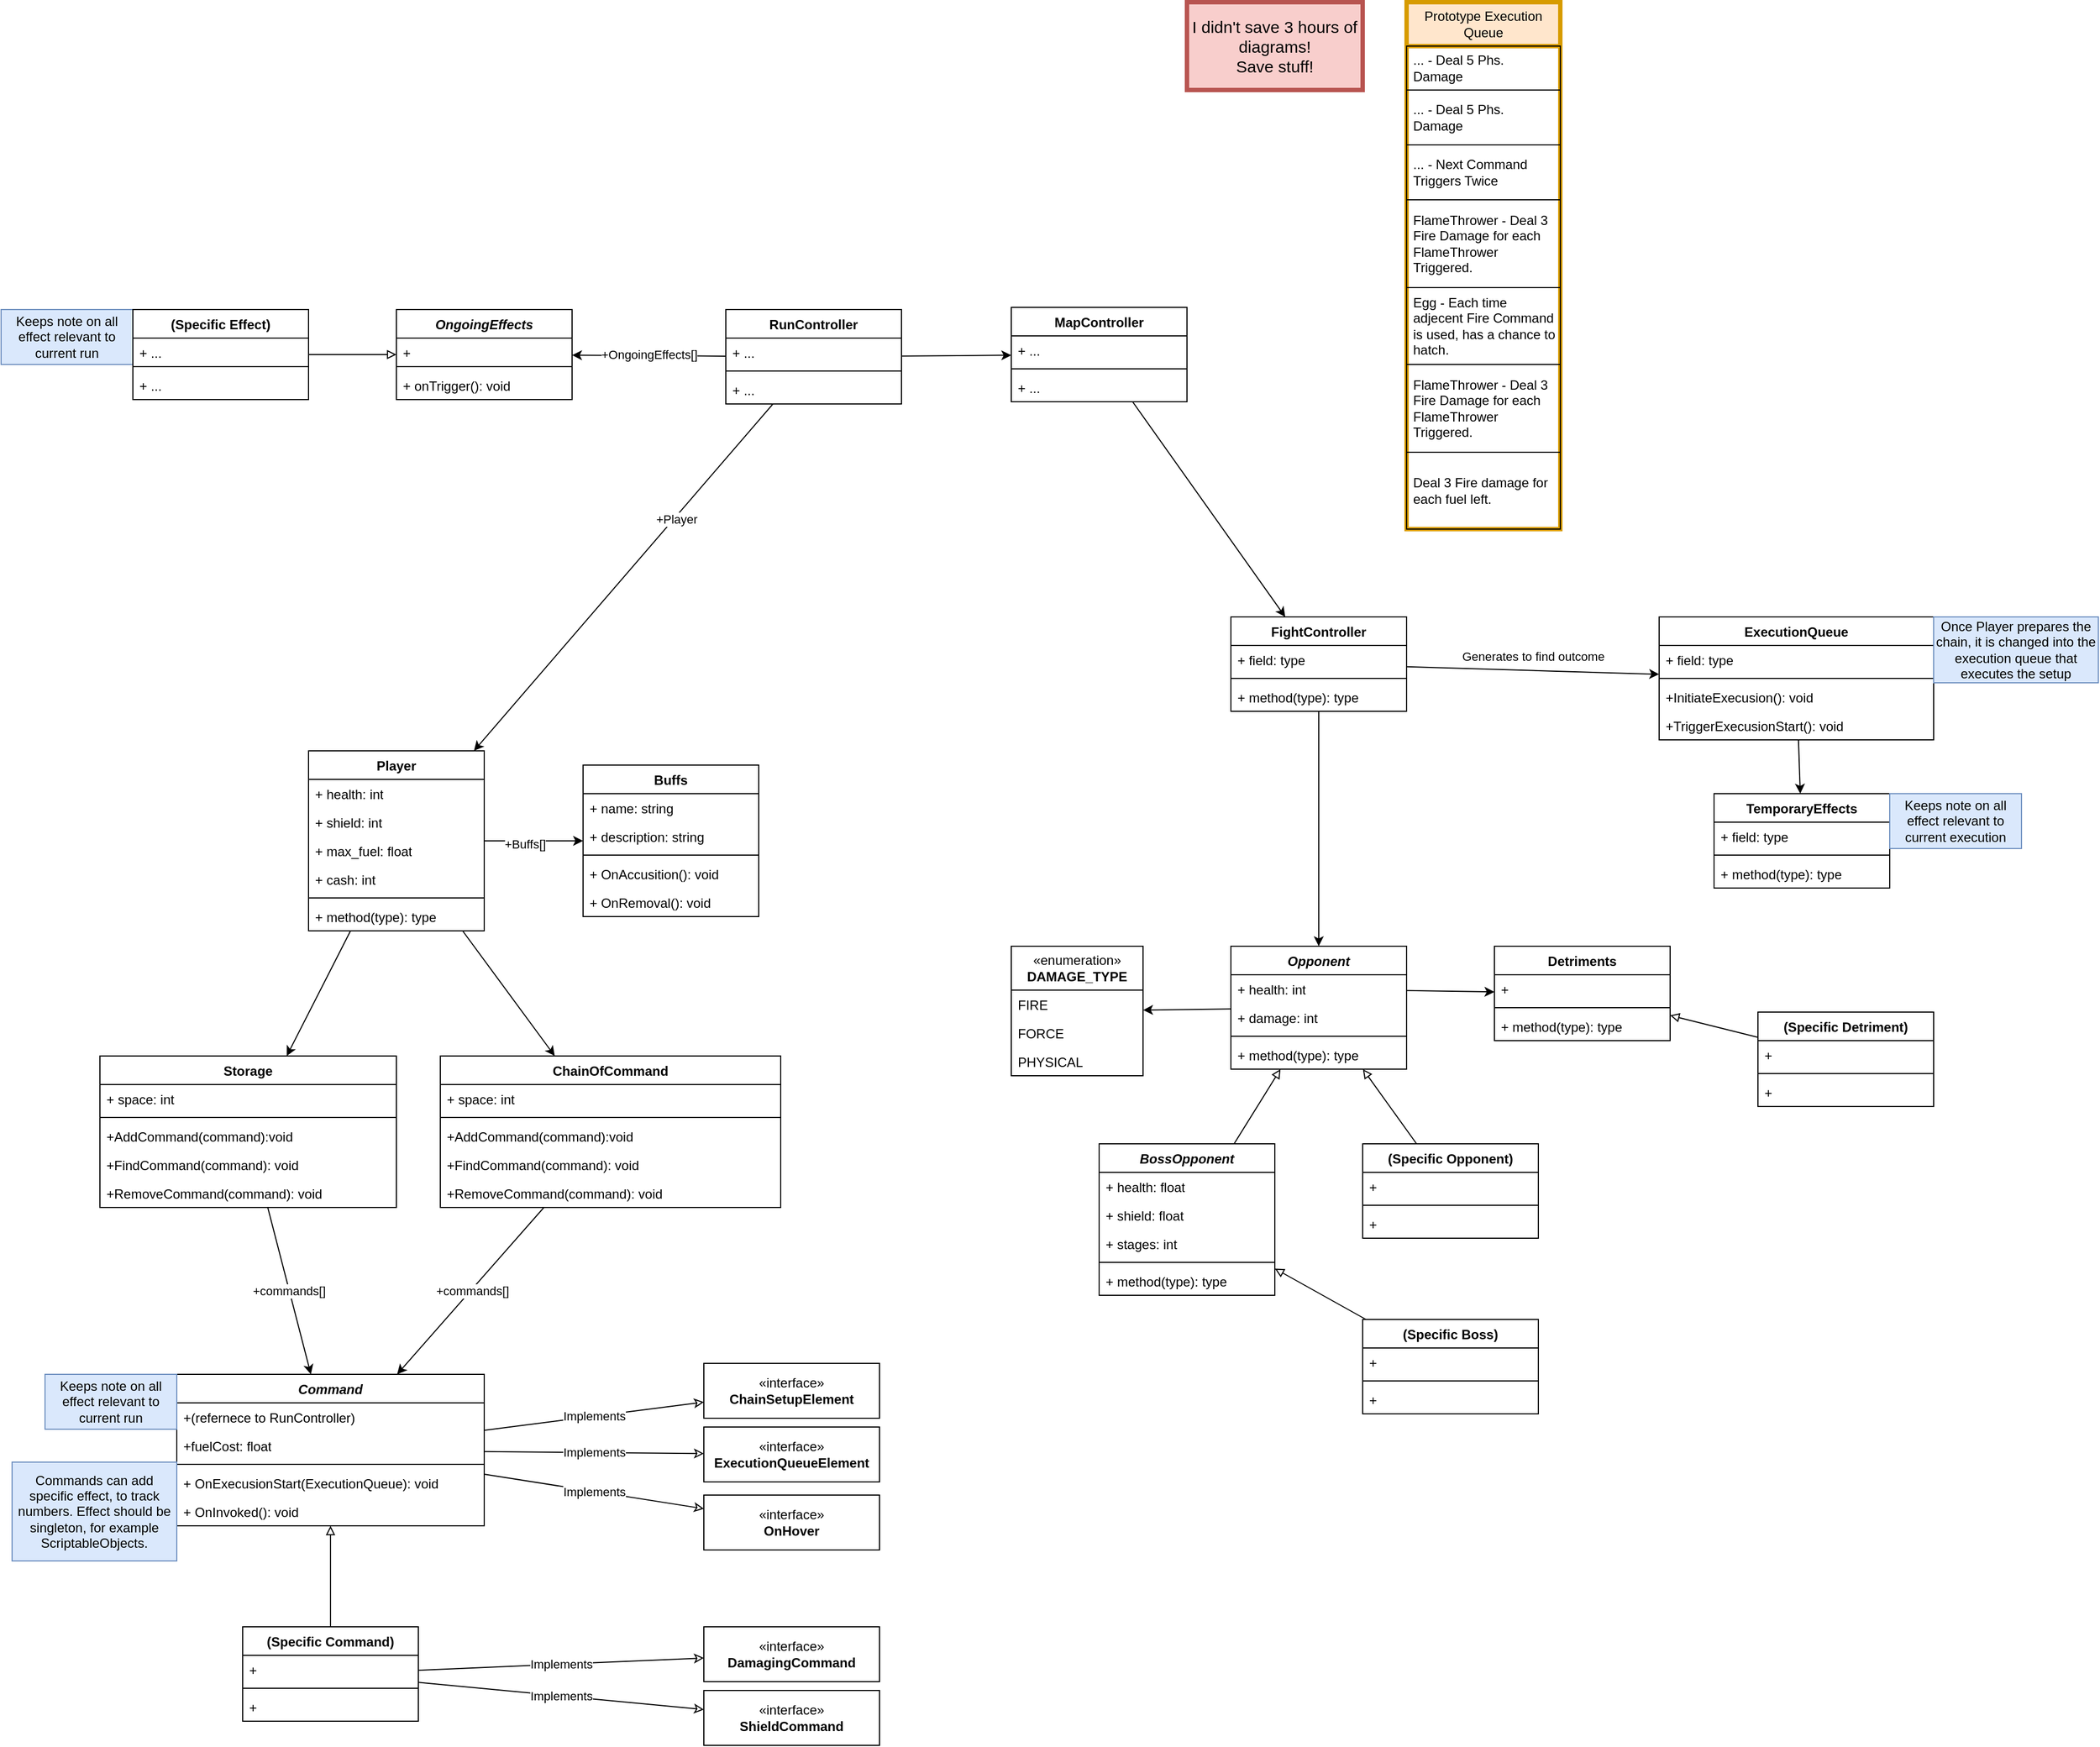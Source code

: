 <mxfile version="26.2.9">
  <diagram name="Page-1" id="Q0dL1nY2zGRgUgsLCBUa">
    <mxGraphModel dx="3485" dy="2049" grid="1" gridSize="10" guides="1" tooltips="1" connect="1" arrows="1" fold="1" page="1" pageScale="1" pageWidth="850" pageHeight="1100" math="0" shadow="0">
      <root>
        <mxCell id="0" />
        <mxCell id="1" parent="0" />
        <mxCell id="ZTXEeFlOowGVAZcSI6sb-30" style="rounded=0;orthogonalLoop=1;jettySize=auto;html=1;" edge="1" parent="1" source="gMu1ORTqsSVO2KnYUncU-2" target="gMu1ORTqsSVO2KnYUncU-6">
          <mxGeometry relative="1" as="geometry" />
        </mxCell>
        <mxCell id="gMu1ORTqsSVO2KnYUncU-2" value="ExecutionQueue" style="swimlane;fontStyle=1;align=center;verticalAlign=top;childLayout=stackLayout;horizontal=1;startSize=26;horizontalStack=0;resizeParent=1;resizeParentMax=0;resizeLast=0;collapsible=1;marginBottom=0;whiteSpace=wrap;html=1;" parent="1" vertex="1">
          <mxGeometry x="550" y="520" width="250" height="112" as="geometry" />
        </mxCell>
        <mxCell id="gMu1ORTqsSVO2KnYUncU-3" value="+ field: type" style="text;strokeColor=none;fillColor=none;align=left;verticalAlign=top;spacingLeft=4;spacingRight=4;overflow=hidden;rotatable=0;points=[[0,0.5],[1,0.5]];portConstraint=eastwest;whiteSpace=wrap;html=1;" parent="gMu1ORTqsSVO2KnYUncU-2" vertex="1">
          <mxGeometry y="26" width="250" height="26" as="geometry" />
        </mxCell>
        <mxCell id="gMu1ORTqsSVO2KnYUncU-4" value="" style="line;strokeWidth=1;fillColor=none;align=left;verticalAlign=middle;spacingTop=-1;spacingLeft=3;spacingRight=3;rotatable=0;labelPosition=right;points=[];portConstraint=eastwest;strokeColor=inherit;" parent="gMu1ORTqsSVO2KnYUncU-2" vertex="1">
          <mxGeometry y="52" width="250" height="8" as="geometry" />
        </mxCell>
        <mxCell id="ZTXEeFlOowGVAZcSI6sb-95" value="+InitiateExecusion(): void" style="text;strokeColor=none;fillColor=none;align=left;verticalAlign=top;spacingLeft=4;spacingRight=4;overflow=hidden;rotatable=0;points=[[0,0.5],[1,0.5]];portConstraint=eastwest;whiteSpace=wrap;html=1;" vertex="1" parent="gMu1ORTqsSVO2KnYUncU-2">
          <mxGeometry y="60" width="250" height="26" as="geometry" />
        </mxCell>
        <mxCell id="gMu1ORTqsSVO2KnYUncU-5" value="+TriggerExecusionStart(): void" style="text;strokeColor=none;fillColor=none;align=left;verticalAlign=top;spacingLeft=4;spacingRight=4;overflow=hidden;rotatable=0;points=[[0,0.5],[1,0.5]];portConstraint=eastwest;whiteSpace=wrap;html=1;" parent="gMu1ORTqsSVO2KnYUncU-2" vertex="1">
          <mxGeometry y="86" width="250" height="26" as="geometry" />
        </mxCell>
        <mxCell id="gMu1ORTqsSVO2KnYUncU-6" value="&lt;div&gt;TemporaryEffects&lt;/div&gt;" style="swimlane;fontStyle=1;align=center;verticalAlign=top;childLayout=stackLayout;horizontal=1;startSize=26;horizontalStack=0;resizeParent=1;resizeParentMax=0;resizeLast=0;collapsible=1;marginBottom=0;whiteSpace=wrap;html=1;" parent="1" vertex="1">
          <mxGeometry x="600" y="681" width="160" height="86" as="geometry" />
        </mxCell>
        <mxCell id="gMu1ORTqsSVO2KnYUncU-7" value="+ field: type" style="text;strokeColor=none;fillColor=none;align=left;verticalAlign=top;spacingLeft=4;spacingRight=4;overflow=hidden;rotatable=0;points=[[0,0.5],[1,0.5]];portConstraint=eastwest;whiteSpace=wrap;html=1;" parent="gMu1ORTqsSVO2KnYUncU-6" vertex="1">
          <mxGeometry y="26" width="160" height="26" as="geometry" />
        </mxCell>
        <mxCell id="gMu1ORTqsSVO2KnYUncU-8" value="" style="line;strokeWidth=1;fillColor=none;align=left;verticalAlign=middle;spacingTop=-1;spacingLeft=3;spacingRight=3;rotatable=0;labelPosition=right;points=[];portConstraint=eastwest;strokeColor=inherit;" parent="gMu1ORTqsSVO2KnYUncU-6" vertex="1">
          <mxGeometry y="52" width="160" height="8" as="geometry" />
        </mxCell>
        <mxCell id="gMu1ORTqsSVO2KnYUncU-9" value="+ method(type): type" style="text;strokeColor=none;fillColor=none;align=left;verticalAlign=top;spacingLeft=4;spacingRight=4;overflow=hidden;rotatable=0;points=[[0,0.5],[1,0.5]];portConstraint=eastwest;whiteSpace=wrap;html=1;" parent="gMu1ORTqsSVO2KnYUncU-6" vertex="1">
          <mxGeometry y="60" width="160" height="26" as="geometry" />
        </mxCell>
        <mxCell id="ZTXEeFlOowGVAZcSI6sb-26" style="rounded=0;orthogonalLoop=1;jettySize=auto;html=1;" edge="1" parent="1" source="gMu1ORTqsSVO2KnYUncU-10" target="DHiXAqFISTobGFmNKXlk-15">
          <mxGeometry relative="1" as="geometry" />
        </mxCell>
        <mxCell id="ZTXEeFlOowGVAZcSI6sb-90" value="+commands[]" style="edgeLabel;html=1;align=center;verticalAlign=middle;resizable=0;points=[];" vertex="1" connectable="0" parent="ZTXEeFlOowGVAZcSI6sb-26">
          <mxGeometry x="-0.005" y="1" relative="1" as="geometry">
            <mxPoint as="offset" />
          </mxGeometry>
        </mxCell>
        <mxCell id="gMu1ORTqsSVO2KnYUncU-10" value="ChainOfCommand" style="swimlane;fontStyle=1;align=center;verticalAlign=top;childLayout=stackLayout;horizontal=1;startSize=26;horizontalStack=0;resizeParent=1;resizeParentMax=0;resizeLast=0;collapsible=1;marginBottom=0;whiteSpace=wrap;html=1;" parent="1" vertex="1">
          <mxGeometry x="-560" y="920" width="310" height="138" as="geometry" />
        </mxCell>
        <mxCell id="gMu1ORTqsSVO2KnYUncU-20" value="+ space: int" style="text;strokeColor=none;fillColor=none;align=left;verticalAlign=top;spacingLeft=4;spacingRight=4;overflow=hidden;rotatable=0;points=[[0,0.5],[1,0.5]];portConstraint=eastwest;whiteSpace=wrap;html=1;" parent="gMu1ORTqsSVO2KnYUncU-10" vertex="1">
          <mxGeometry y="26" width="310" height="26" as="geometry" />
        </mxCell>
        <mxCell id="gMu1ORTqsSVO2KnYUncU-12" value="" style="line;strokeWidth=1;fillColor=none;align=left;verticalAlign=middle;spacingTop=-1;spacingLeft=3;spacingRight=3;rotatable=0;labelPosition=right;points=[];portConstraint=eastwest;strokeColor=inherit;" parent="gMu1ORTqsSVO2KnYUncU-10" vertex="1">
          <mxGeometry y="52" width="310" height="8" as="geometry" />
        </mxCell>
        <mxCell id="ZTXEeFlOowGVAZcSI6sb-91" value="+AddCommand(command):void" style="text;strokeColor=none;fillColor=none;align=left;verticalAlign=top;spacingLeft=4;spacingRight=4;overflow=hidden;rotatable=0;points=[[0,0.5],[1,0.5]];portConstraint=eastwest;whiteSpace=wrap;html=1;" vertex="1" parent="gMu1ORTqsSVO2KnYUncU-10">
          <mxGeometry y="60" width="310" height="26" as="geometry" />
        </mxCell>
        <mxCell id="ZTXEeFlOowGVAZcSI6sb-94" value="+FindCommand(command): void" style="text;strokeColor=none;fillColor=none;align=left;verticalAlign=top;spacingLeft=4;spacingRight=4;overflow=hidden;rotatable=0;points=[[0,0.5],[1,0.5]];portConstraint=eastwest;whiteSpace=wrap;html=1;" vertex="1" parent="gMu1ORTqsSVO2KnYUncU-10">
          <mxGeometry y="86" width="310" height="26" as="geometry" />
        </mxCell>
        <mxCell id="gMu1ORTqsSVO2KnYUncU-13" value="+RemoveCommand(command): void" style="text;strokeColor=none;fillColor=none;align=left;verticalAlign=top;spacingLeft=4;spacingRight=4;overflow=hidden;rotatable=0;points=[[0,0.5],[1,0.5]];portConstraint=eastwest;whiteSpace=wrap;html=1;" parent="gMu1ORTqsSVO2KnYUncU-10" vertex="1">
          <mxGeometry y="112" width="310" height="26" as="geometry" />
        </mxCell>
        <mxCell id="gMu1ORTqsSVO2KnYUncU-14" value="I didn&#39;t save 3 hours of diagrams! &lt;br&gt;Save stuff!" style="html=1;whiteSpace=wrap;fillColor=#f8cecc;strokeColor=#b85450;strokeWidth=4;fontSize=15;" parent="1" vertex="1">
          <mxGeometry x="120" y="-40" width="160" height="80" as="geometry" />
        </mxCell>
        <mxCell id="ZTXEeFlOowGVAZcSI6sb-9" style="rounded=0;orthogonalLoop=1;jettySize=auto;html=1;" edge="1" parent="1" source="gMu1ORTqsSVO2KnYUncU-15" target="gMu1ORTqsSVO2KnYUncU-31">
          <mxGeometry relative="1" as="geometry" />
        </mxCell>
        <mxCell id="ZTXEeFlOowGVAZcSI6sb-29" value="Generates to find outcome " style="rounded=0;orthogonalLoop=1;jettySize=auto;html=1;" edge="1" parent="1" source="gMu1ORTqsSVO2KnYUncU-15" target="gMu1ORTqsSVO2KnYUncU-2">
          <mxGeometry y="13" relative="1" as="geometry">
            <mxPoint as="offset" />
          </mxGeometry>
        </mxCell>
        <mxCell id="gMu1ORTqsSVO2KnYUncU-15" value="FightController" style="swimlane;fontStyle=1;align=center;verticalAlign=top;childLayout=stackLayout;horizontal=1;startSize=26;horizontalStack=0;resizeParent=1;resizeParentMax=0;resizeLast=0;collapsible=1;marginBottom=0;whiteSpace=wrap;html=1;" parent="1" vertex="1">
          <mxGeometry x="160" y="520" width="160" height="86" as="geometry" />
        </mxCell>
        <mxCell id="gMu1ORTqsSVO2KnYUncU-16" value="+ field: type" style="text;strokeColor=none;fillColor=none;align=left;verticalAlign=top;spacingLeft=4;spacingRight=4;overflow=hidden;rotatable=0;points=[[0,0.5],[1,0.5]];portConstraint=eastwest;whiteSpace=wrap;html=1;" parent="gMu1ORTqsSVO2KnYUncU-15" vertex="1">
          <mxGeometry y="26" width="160" height="26" as="geometry" />
        </mxCell>
        <mxCell id="gMu1ORTqsSVO2KnYUncU-17" value="" style="line;strokeWidth=1;fillColor=none;align=left;verticalAlign=middle;spacingTop=-1;spacingLeft=3;spacingRight=3;rotatable=0;labelPosition=right;points=[];portConstraint=eastwest;strokeColor=inherit;" parent="gMu1ORTqsSVO2KnYUncU-15" vertex="1">
          <mxGeometry y="52" width="160" height="8" as="geometry" />
        </mxCell>
        <mxCell id="gMu1ORTqsSVO2KnYUncU-18" value="+ method(type): type" style="text;strokeColor=none;fillColor=none;align=left;verticalAlign=top;spacingLeft=4;spacingRight=4;overflow=hidden;rotatable=0;points=[[0,0.5],[1,0.5]];portConstraint=eastwest;whiteSpace=wrap;html=1;" parent="gMu1ORTqsSVO2KnYUncU-15" vertex="1">
          <mxGeometry y="60" width="160" height="26" as="geometry" />
        </mxCell>
        <mxCell id="ZTXEeFlOowGVAZcSI6sb-25" value="+commands[]" style="rounded=0;orthogonalLoop=1;jettySize=auto;html=1;" edge="1" parent="1" source="gMu1ORTqsSVO2KnYUncU-19" target="DHiXAqFISTobGFmNKXlk-15">
          <mxGeometry relative="1" as="geometry" />
        </mxCell>
        <mxCell id="gMu1ORTqsSVO2KnYUncU-19" value="Storage" style="swimlane;fontStyle=1;align=center;verticalAlign=top;childLayout=stackLayout;horizontal=1;startSize=26;horizontalStack=0;resizeParent=1;resizeParentMax=0;resizeLast=0;collapsible=1;marginBottom=0;whiteSpace=wrap;html=1;" parent="1" vertex="1">
          <mxGeometry x="-870" y="920" width="270" height="138" as="geometry" />
        </mxCell>
        <mxCell id="DHiXAqFISTobGFmNKXlk-23" value="+ space: int" style="text;strokeColor=none;fillColor=none;align=left;verticalAlign=top;spacingLeft=4;spacingRight=4;overflow=hidden;rotatable=0;points=[[0,0.5],[1,0.5]];portConstraint=eastwest;whiteSpace=wrap;html=1;" parent="gMu1ORTqsSVO2KnYUncU-19" vertex="1">
          <mxGeometry y="26" width="270" height="26" as="geometry" />
        </mxCell>
        <mxCell id="gMu1ORTqsSVO2KnYUncU-21" value="" style="line;strokeWidth=1;fillColor=none;align=left;verticalAlign=middle;spacingTop=-1;spacingLeft=3;spacingRight=3;rotatable=0;labelPosition=right;points=[];portConstraint=eastwest;strokeColor=inherit;" parent="gMu1ORTqsSVO2KnYUncU-19" vertex="1">
          <mxGeometry y="52" width="270" height="8" as="geometry" />
        </mxCell>
        <mxCell id="gMu1ORTqsSVO2KnYUncU-22" value="+AddCommand(command):void" style="text;strokeColor=none;fillColor=none;align=left;verticalAlign=top;spacingLeft=4;spacingRight=4;overflow=hidden;rotatable=0;points=[[0,0.5],[1,0.5]];portConstraint=eastwest;whiteSpace=wrap;html=1;" parent="gMu1ORTqsSVO2KnYUncU-19" vertex="1">
          <mxGeometry y="60" width="270" height="26" as="geometry" />
        </mxCell>
        <mxCell id="ZTXEeFlOowGVAZcSI6sb-92" value="+FindCommand(command): void" style="text;strokeColor=none;fillColor=none;align=left;verticalAlign=top;spacingLeft=4;spacingRight=4;overflow=hidden;rotatable=0;points=[[0,0.5],[1,0.5]];portConstraint=eastwest;whiteSpace=wrap;html=1;" vertex="1" parent="gMu1ORTqsSVO2KnYUncU-19">
          <mxGeometry y="86" width="270" height="26" as="geometry" />
        </mxCell>
        <mxCell id="ZTXEeFlOowGVAZcSI6sb-93" value="+RemoveCommand(command): void" style="text;strokeColor=none;fillColor=none;align=left;verticalAlign=top;spacingLeft=4;spacingRight=4;overflow=hidden;rotatable=0;points=[[0,0.5],[1,0.5]];portConstraint=eastwest;whiteSpace=wrap;html=1;" vertex="1" parent="gMu1ORTqsSVO2KnYUncU-19">
          <mxGeometry y="112" width="270" height="26" as="geometry" />
        </mxCell>
        <mxCell id="ZTXEeFlOowGVAZcSI6sb-27" style="rounded=0;orthogonalLoop=1;jettySize=auto;html=1;" edge="1" parent="1" source="gMu1ORTqsSVO2KnYUncU-31" target="DHiXAqFISTobGFmNKXlk-9">
          <mxGeometry relative="1" as="geometry" />
        </mxCell>
        <mxCell id="gMu1ORTqsSVO2KnYUncU-31" value="&lt;i&gt;Opponent&lt;/i&gt;" style="swimlane;fontStyle=1;align=center;verticalAlign=top;childLayout=stackLayout;horizontal=1;startSize=26;horizontalStack=0;resizeParent=1;resizeParentMax=0;resizeLast=0;collapsible=1;marginBottom=0;whiteSpace=wrap;html=1;" parent="1" vertex="1">
          <mxGeometry x="160" y="820" width="160" height="112" as="geometry" />
        </mxCell>
        <mxCell id="gMu1ORTqsSVO2KnYUncU-32" value="+ health: int" style="text;strokeColor=none;fillColor=none;align=left;verticalAlign=top;spacingLeft=4;spacingRight=4;overflow=hidden;rotatable=0;points=[[0,0.5],[1,0.5]];portConstraint=eastwest;whiteSpace=wrap;html=1;" parent="gMu1ORTqsSVO2KnYUncU-31" vertex="1">
          <mxGeometry y="26" width="160" height="26" as="geometry" />
        </mxCell>
        <mxCell id="DHiXAqFISTobGFmNKXlk-8" value="+ damage: int" style="text;strokeColor=none;fillColor=none;align=left;verticalAlign=top;spacingLeft=4;spacingRight=4;overflow=hidden;rotatable=0;points=[[0,0.5],[1,0.5]];portConstraint=eastwest;whiteSpace=wrap;html=1;" parent="gMu1ORTqsSVO2KnYUncU-31" vertex="1">
          <mxGeometry y="52" width="160" height="26" as="geometry" />
        </mxCell>
        <mxCell id="gMu1ORTqsSVO2KnYUncU-33" value="" style="line;strokeWidth=1;fillColor=none;align=left;verticalAlign=middle;spacingTop=-1;spacingLeft=3;spacingRight=3;rotatable=0;labelPosition=right;points=[];portConstraint=eastwest;strokeColor=inherit;" parent="gMu1ORTqsSVO2KnYUncU-31" vertex="1">
          <mxGeometry y="78" width="160" height="8" as="geometry" />
        </mxCell>
        <mxCell id="gMu1ORTqsSVO2KnYUncU-34" value="+ method(type): type" style="text;strokeColor=none;fillColor=none;align=left;verticalAlign=top;spacingLeft=4;spacingRight=4;overflow=hidden;rotatable=0;points=[[0,0.5],[1,0.5]];portConstraint=eastwest;whiteSpace=wrap;html=1;" parent="gMu1ORTqsSVO2KnYUncU-31" vertex="1">
          <mxGeometry y="86" width="160" height="26" as="geometry" />
        </mxCell>
        <mxCell id="ZTXEeFlOowGVAZcSI6sb-22" style="rounded=0;orthogonalLoop=1;jettySize=auto;html=1;" edge="1" parent="1" source="gMu1ORTqsSVO2KnYUncU-35" target="DHiXAqFISTobGFmNKXlk-24">
          <mxGeometry relative="1" as="geometry" />
        </mxCell>
        <mxCell id="ZTXEeFlOowGVAZcSI6sb-89" value="+Buffs[]" style="edgeLabel;html=1;align=center;verticalAlign=middle;resizable=0;points=[];" vertex="1" connectable="0" parent="ZTXEeFlOowGVAZcSI6sb-22">
          <mxGeometry x="-0.191" y="-3" relative="1" as="geometry">
            <mxPoint as="offset" />
          </mxGeometry>
        </mxCell>
        <mxCell id="ZTXEeFlOowGVAZcSI6sb-23" style="rounded=0;orthogonalLoop=1;jettySize=auto;html=1;" edge="1" parent="1" source="gMu1ORTqsSVO2KnYUncU-35" target="gMu1ORTqsSVO2KnYUncU-19">
          <mxGeometry relative="1" as="geometry" />
        </mxCell>
        <mxCell id="ZTXEeFlOowGVAZcSI6sb-24" style="rounded=0;orthogonalLoop=1;jettySize=auto;html=1;" edge="1" parent="1" source="gMu1ORTqsSVO2KnYUncU-35" target="gMu1ORTqsSVO2KnYUncU-10">
          <mxGeometry relative="1" as="geometry" />
        </mxCell>
        <mxCell id="gMu1ORTqsSVO2KnYUncU-35" value="&lt;div&gt;Player&lt;/div&gt;" style="swimlane;fontStyle=1;align=center;verticalAlign=top;childLayout=stackLayout;horizontal=1;startSize=26;horizontalStack=0;resizeParent=1;resizeParentMax=0;resizeLast=0;collapsible=1;marginBottom=0;whiteSpace=wrap;html=1;" parent="1" vertex="1">
          <mxGeometry x="-680" y="642" width="160" height="164" as="geometry" />
        </mxCell>
        <mxCell id="DHiXAqFISTobGFmNKXlk-20" value="+ health: int" style="text;strokeColor=none;fillColor=none;align=left;verticalAlign=top;spacingLeft=4;spacingRight=4;overflow=hidden;rotatable=0;points=[[0,0.5],[1,0.5]];portConstraint=eastwest;whiteSpace=wrap;html=1;" parent="gMu1ORTqsSVO2KnYUncU-35" vertex="1">
          <mxGeometry y="26" width="160" height="26" as="geometry" />
        </mxCell>
        <mxCell id="DHiXAqFISTobGFmNKXlk-22" value="+ shield: int" style="text;strokeColor=none;fillColor=none;align=left;verticalAlign=top;spacingLeft=4;spacingRight=4;overflow=hidden;rotatable=0;points=[[0,0.5],[1,0.5]];portConstraint=eastwest;whiteSpace=wrap;html=1;" parent="gMu1ORTqsSVO2KnYUncU-35" vertex="1">
          <mxGeometry y="52" width="160" height="26" as="geometry" />
        </mxCell>
        <mxCell id="DHiXAqFISTobGFmNKXlk-21" value="+ max_fuel: float" style="text;strokeColor=none;fillColor=none;align=left;verticalAlign=top;spacingLeft=4;spacingRight=4;overflow=hidden;rotatable=0;points=[[0,0.5],[1,0.5]];portConstraint=eastwest;whiteSpace=wrap;html=1;" parent="gMu1ORTqsSVO2KnYUncU-35" vertex="1">
          <mxGeometry y="78" width="160" height="26" as="geometry" />
        </mxCell>
        <mxCell id="gMu1ORTqsSVO2KnYUncU-36" value="+ cash: int" style="text;strokeColor=none;fillColor=none;align=left;verticalAlign=top;spacingLeft=4;spacingRight=4;overflow=hidden;rotatable=0;points=[[0,0.5],[1,0.5]];portConstraint=eastwest;whiteSpace=wrap;html=1;" parent="gMu1ORTqsSVO2KnYUncU-35" vertex="1">
          <mxGeometry y="104" width="160" height="26" as="geometry" />
        </mxCell>
        <mxCell id="gMu1ORTqsSVO2KnYUncU-37" value="" style="line;strokeWidth=1;fillColor=none;align=left;verticalAlign=middle;spacingTop=-1;spacingLeft=3;spacingRight=3;rotatable=0;labelPosition=right;points=[];portConstraint=eastwest;strokeColor=inherit;" parent="gMu1ORTqsSVO2KnYUncU-35" vertex="1">
          <mxGeometry y="130" width="160" height="8" as="geometry" />
        </mxCell>
        <mxCell id="gMu1ORTqsSVO2KnYUncU-38" value="+ method(type): type" style="text;strokeColor=none;fillColor=none;align=left;verticalAlign=top;spacingLeft=4;spacingRight=4;overflow=hidden;rotatable=0;points=[[0,0.5],[1,0.5]];portConstraint=eastwest;whiteSpace=wrap;html=1;" parent="gMu1ORTqsSVO2KnYUncU-35" vertex="1">
          <mxGeometry y="138" width="160" height="26" as="geometry" />
        </mxCell>
        <mxCell id="gMu1ORTqsSVO2KnYUncU-39" value="&lt;div&gt;&lt;i&gt;OngoingEffects&lt;/i&gt;&lt;/div&gt;" style="swimlane;fontStyle=1;align=center;verticalAlign=top;childLayout=stackLayout;horizontal=1;startSize=26;horizontalStack=0;resizeParent=1;resizeParentMax=0;resizeLast=0;collapsible=1;marginBottom=0;whiteSpace=wrap;html=1;" parent="1" vertex="1">
          <mxGeometry x="-600" y="240" width="160" height="82" as="geometry" />
        </mxCell>
        <mxCell id="gMu1ORTqsSVO2KnYUncU-40" value="+" style="text;strokeColor=none;fillColor=none;align=left;verticalAlign=top;spacingLeft=4;spacingRight=4;overflow=hidden;rotatable=0;points=[[0,0.5],[1,0.5]];portConstraint=eastwest;whiteSpace=wrap;html=1;" parent="gMu1ORTqsSVO2KnYUncU-39" vertex="1">
          <mxGeometry y="26" width="160" height="22" as="geometry" />
        </mxCell>
        <mxCell id="gMu1ORTqsSVO2KnYUncU-41" value="" style="line;strokeWidth=1;fillColor=none;align=left;verticalAlign=middle;spacingTop=-1;spacingLeft=3;spacingRight=3;rotatable=0;labelPosition=right;points=[];portConstraint=eastwest;strokeColor=inherit;" parent="gMu1ORTqsSVO2KnYUncU-39" vertex="1">
          <mxGeometry y="48" width="160" height="8" as="geometry" />
        </mxCell>
        <mxCell id="gMu1ORTqsSVO2KnYUncU-42" value="+ onTrigger(): void" style="text;strokeColor=none;fillColor=none;align=left;verticalAlign=top;spacingLeft=4;spacingRight=4;overflow=hidden;rotatable=0;points=[[0,0.5],[1,0.5]];portConstraint=eastwest;whiteSpace=wrap;html=1;" parent="gMu1ORTqsSVO2KnYUncU-39" vertex="1">
          <mxGeometry y="56" width="160" height="26" as="geometry" />
        </mxCell>
        <mxCell id="gMu1ORTqsSVO2KnYUncU-43" value="Keeps note on all effect relevant to current execution" style="html=1;whiteSpace=wrap;fillColor=#dae8fc;strokeColor=#6c8ebf;" parent="1" vertex="1">
          <mxGeometry x="760" y="681" width="120" height="50" as="geometry" />
        </mxCell>
        <mxCell id="gMu1ORTqsSVO2KnYUncU-44" value="Keeps note on all effect relevant to current run" style="html=1;whiteSpace=wrap;fillColor=#dae8fc;strokeColor=#6c8ebf;" parent="1" vertex="1">
          <mxGeometry x="-960" y="240" width="120" height="50" as="geometry" />
        </mxCell>
        <mxCell id="ZTXEeFlOowGVAZcSI6sb-21" style="rounded=0;orthogonalLoop=1;jettySize=auto;html=1;endArrow=block;endFill=0;" edge="1" parent="1" source="DHiXAqFISTobGFmNKXlk-1" target="gMu1ORTqsSVO2KnYUncU-31">
          <mxGeometry relative="1" as="geometry" />
        </mxCell>
        <mxCell id="DHiXAqFISTobGFmNKXlk-1" value="&lt;i&gt;BossOpponent&lt;/i&gt;" style="swimlane;fontStyle=1;align=center;verticalAlign=top;childLayout=stackLayout;horizontal=1;startSize=26;horizontalStack=0;resizeParent=1;resizeParentMax=0;resizeLast=0;collapsible=1;marginBottom=0;whiteSpace=wrap;html=1;" parent="1" vertex="1">
          <mxGeometry x="40" y="1000" width="160" height="138" as="geometry" />
        </mxCell>
        <mxCell id="DHiXAqFISTobGFmNKXlk-6" value="+ health: float" style="text;strokeColor=none;fillColor=none;align=left;verticalAlign=top;spacingLeft=4;spacingRight=4;overflow=hidden;rotatable=0;points=[[0,0.5],[1,0.5]];portConstraint=eastwest;whiteSpace=wrap;html=1;" parent="DHiXAqFISTobGFmNKXlk-1" vertex="1">
          <mxGeometry y="26" width="160" height="26" as="geometry" />
        </mxCell>
        <mxCell id="DHiXAqFISTobGFmNKXlk-5" value="+ shield: float" style="text;strokeColor=none;fillColor=none;align=left;verticalAlign=top;spacingLeft=4;spacingRight=4;overflow=hidden;rotatable=0;points=[[0,0.5],[1,0.5]];portConstraint=eastwest;whiteSpace=wrap;html=1;" parent="DHiXAqFISTobGFmNKXlk-1" vertex="1">
          <mxGeometry y="52" width="160" height="26" as="geometry" />
        </mxCell>
        <mxCell id="DHiXAqFISTobGFmNKXlk-7" value="+ stages: int" style="text;strokeColor=none;fillColor=none;align=left;verticalAlign=top;spacingLeft=4;spacingRight=4;overflow=hidden;rotatable=0;points=[[0,0.5],[1,0.5]];portConstraint=eastwest;whiteSpace=wrap;html=1;" parent="DHiXAqFISTobGFmNKXlk-1" vertex="1">
          <mxGeometry y="78" width="160" height="26" as="geometry" />
        </mxCell>
        <mxCell id="DHiXAqFISTobGFmNKXlk-3" value="" style="line;strokeWidth=1;fillColor=none;align=left;verticalAlign=middle;spacingTop=-1;spacingLeft=3;spacingRight=3;rotatable=0;labelPosition=right;points=[];portConstraint=eastwest;strokeColor=inherit;" parent="DHiXAqFISTobGFmNKXlk-1" vertex="1">
          <mxGeometry y="104" width="160" height="8" as="geometry" />
        </mxCell>
        <mxCell id="DHiXAqFISTobGFmNKXlk-4" value="+ method(type): type" style="text;strokeColor=none;fillColor=none;align=left;verticalAlign=top;spacingLeft=4;spacingRight=4;overflow=hidden;rotatable=0;points=[[0,0.5],[1,0.5]];portConstraint=eastwest;whiteSpace=wrap;html=1;" parent="DHiXAqFISTobGFmNKXlk-1" vertex="1">
          <mxGeometry y="112" width="160" height="26" as="geometry" />
        </mxCell>
        <mxCell id="DHiXAqFISTobGFmNKXlk-9" value="«enumeration»&lt;br&gt;&lt;b&gt;DAMAGE_TYPE&lt;/b&gt;" style="swimlane;fontStyle=0;childLayout=stackLayout;horizontal=1;startSize=40;fillColor=none;horizontalStack=0;resizeParent=1;resizeParentMax=0;resizeLast=0;collapsible=1;marginBottom=0;whiteSpace=wrap;html=1;" parent="1" vertex="1">
          <mxGeometry x="-40" y="820" width="120" height="118" as="geometry" />
        </mxCell>
        <mxCell id="DHiXAqFISTobGFmNKXlk-10" value="FIRE" style="text;strokeColor=none;fillColor=none;align=left;verticalAlign=top;spacingLeft=4;spacingRight=4;overflow=hidden;rotatable=0;points=[[0,0.5],[1,0.5]];portConstraint=eastwest;whiteSpace=wrap;html=1;" parent="DHiXAqFISTobGFmNKXlk-9" vertex="1">
          <mxGeometry y="40" width="120" height="26" as="geometry" />
        </mxCell>
        <mxCell id="DHiXAqFISTobGFmNKXlk-11" value="FORCE" style="text;strokeColor=none;fillColor=none;align=left;verticalAlign=top;spacingLeft=4;spacingRight=4;overflow=hidden;rotatable=0;points=[[0,0.5],[1,0.5]];portConstraint=eastwest;whiteSpace=wrap;html=1;" parent="DHiXAqFISTobGFmNKXlk-9" vertex="1">
          <mxGeometry y="66" width="120" height="26" as="geometry" />
        </mxCell>
        <mxCell id="DHiXAqFISTobGFmNKXlk-12" value="PHYSICAL" style="text;strokeColor=none;fillColor=none;align=left;verticalAlign=top;spacingLeft=4;spacingRight=4;overflow=hidden;rotatable=0;points=[[0,0.5],[1,0.5]];portConstraint=eastwest;whiteSpace=wrap;html=1;" parent="DHiXAqFISTobGFmNKXlk-9" vertex="1">
          <mxGeometry y="92" width="120" height="26" as="geometry" />
        </mxCell>
        <mxCell id="DHiXAqFISTobGFmNKXlk-15" value="&lt;i&gt;Command&lt;/i&gt;" style="swimlane;fontStyle=1;align=center;verticalAlign=top;childLayout=stackLayout;horizontal=1;startSize=26;horizontalStack=0;resizeParent=1;resizeParentMax=0;resizeLast=0;collapsible=1;marginBottom=0;whiteSpace=wrap;html=1;" parent="1" vertex="1">
          <mxGeometry x="-800" y="1210" width="280" height="138" as="geometry" />
        </mxCell>
        <mxCell id="ZTXEeFlOowGVAZcSI6sb-81" value="&lt;div&gt;+(refernece to RunController)&lt;/div&gt;" style="text;strokeColor=none;fillColor=none;align=left;verticalAlign=top;spacingLeft=4;spacingRight=4;overflow=hidden;rotatable=0;points=[[0,0.5],[1,0.5]];portConstraint=eastwest;whiteSpace=wrap;html=1;" vertex="1" parent="DHiXAqFISTobGFmNKXlk-15">
          <mxGeometry y="26" width="280" height="26" as="geometry" />
        </mxCell>
        <mxCell id="DHiXAqFISTobGFmNKXlk-16" value="+fuelCost: float" style="text;strokeColor=none;fillColor=none;align=left;verticalAlign=top;spacingLeft=4;spacingRight=4;overflow=hidden;rotatable=0;points=[[0,0.5],[1,0.5]];portConstraint=eastwest;whiteSpace=wrap;html=1;" parent="DHiXAqFISTobGFmNKXlk-15" vertex="1">
          <mxGeometry y="52" width="280" height="26" as="geometry" />
        </mxCell>
        <mxCell id="DHiXAqFISTobGFmNKXlk-17" value="" style="line;strokeWidth=1;fillColor=none;align=left;verticalAlign=middle;spacingTop=-1;spacingLeft=3;spacingRight=3;rotatable=0;labelPosition=right;points=[];portConstraint=eastwest;strokeColor=inherit;" parent="DHiXAqFISTobGFmNKXlk-15" vertex="1">
          <mxGeometry y="78" width="280" height="8" as="geometry" />
        </mxCell>
        <mxCell id="DHiXAqFISTobGFmNKXlk-44" value="+ OnExecusionStart(ExecutionQueue): void" style="text;strokeColor=none;fillColor=none;align=left;verticalAlign=top;spacingLeft=4;spacingRight=4;overflow=hidden;rotatable=0;points=[[0,0.5],[1,0.5]];portConstraint=eastwest;whiteSpace=wrap;html=1;" parent="DHiXAqFISTobGFmNKXlk-15" vertex="1">
          <mxGeometry y="86" width="280" height="26" as="geometry" />
        </mxCell>
        <mxCell id="ZTXEeFlOowGVAZcSI6sb-58" value="+ OnInvoked(): void" style="text;strokeColor=none;fillColor=none;align=left;verticalAlign=top;spacingLeft=4;spacingRight=4;overflow=hidden;rotatable=0;points=[[0,0.5],[1,0.5]];portConstraint=eastwest;whiteSpace=wrap;html=1;" vertex="1" parent="DHiXAqFISTobGFmNKXlk-15">
          <mxGeometry y="112" width="280" height="26" as="geometry" />
        </mxCell>
        <mxCell id="DHiXAqFISTobGFmNKXlk-19" value="Once Player prepares the chain, it is changed into the execution queue that executes the setup" style="html=1;whiteSpace=wrap;fillColor=#dae8fc;strokeColor=#6c8ebf;" parent="1" vertex="1">
          <mxGeometry x="800" y="520" width="150" height="60" as="geometry" />
        </mxCell>
        <mxCell id="DHiXAqFISTobGFmNKXlk-24" value="Buffs" style="swimlane;fontStyle=1;align=center;verticalAlign=top;childLayout=stackLayout;horizontal=1;startSize=26;horizontalStack=0;resizeParent=1;resizeParentMax=0;resizeLast=0;collapsible=1;marginBottom=0;whiteSpace=wrap;html=1;" parent="1" vertex="1">
          <mxGeometry x="-430" y="655" width="160" height="138" as="geometry" />
        </mxCell>
        <mxCell id="DHiXAqFISTobGFmNKXlk-25" value="+ name: string" style="text;strokeColor=none;fillColor=none;align=left;verticalAlign=top;spacingLeft=4;spacingRight=4;overflow=hidden;rotatable=0;points=[[0,0.5],[1,0.5]];portConstraint=eastwest;whiteSpace=wrap;html=1;" parent="DHiXAqFISTobGFmNKXlk-24" vertex="1">
          <mxGeometry y="26" width="160" height="26" as="geometry" />
        </mxCell>
        <mxCell id="DHiXAqFISTobGFmNKXlk-26" value="+ description: string" style="text;strokeColor=none;fillColor=none;align=left;verticalAlign=top;spacingLeft=4;spacingRight=4;overflow=hidden;rotatable=0;points=[[0,0.5],[1,0.5]];portConstraint=eastwest;whiteSpace=wrap;html=1;" parent="DHiXAqFISTobGFmNKXlk-24" vertex="1">
          <mxGeometry y="52" width="160" height="26" as="geometry" />
        </mxCell>
        <mxCell id="DHiXAqFISTobGFmNKXlk-27" value="" style="line;strokeWidth=1;fillColor=none;align=left;verticalAlign=middle;spacingTop=-1;spacingLeft=3;spacingRight=3;rotatable=0;labelPosition=right;points=[];portConstraint=eastwest;strokeColor=inherit;" parent="DHiXAqFISTobGFmNKXlk-24" vertex="1">
          <mxGeometry y="78" width="160" height="8" as="geometry" />
        </mxCell>
        <mxCell id="DHiXAqFISTobGFmNKXlk-39" value="+ OnAccusition(): void" style="text;strokeColor=none;fillColor=none;align=left;verticalAlign=top;spacingLeft=4;spacingRight=4;overflow=hidden;rotatable=0;points=[[0,0.5],[1,0.5]];portConstraint=eastwest;whiteSpace=wrap;html=1;" parent="DHiXAqFISTobGFmNKXlk-24" vertex="1">
          <mxGeometry y="86" width="160" height="26" as="geometry" />
        </mxCell>
        <mxCell id="DHiXAqFISTobGFmNKXlk-28" value="+ OnRemoval(): void" style="text;strokeColor=none;fillColor=none;align=left;verticalAlign=top;spacingLeft=4;spacingRight=4;overflow=hidden;rotatable=0;points=[[0,0.5],[1,0.5]];portConstraint=eastwest;whiteSpace=wrap;html=1;" parent="DHiXAqFISTobGFmNKXlk-24" vertex="1">
          <mxGeometry y="112" width="160" height="26" as="geometry" />
        </mxCell>
        <mxCell id="DHiXAqFISTobGFmNKXlk-29" value="Detriments" style="swimlane;fontStyle=1;align=center;verticalAlign=top;childLayout=stackLayout;horizontal=1;startSize=26;horizontalStack=0;resizeParent=1;resizeParentMax=0;resizeLast=0;collapsible=1;marginBottom=0;whiteSpace=wrap;html=1;" parent="1" vertex="1">
          <mxGeometry x="400" y="820" width="160" height="86" as="geometry" />
        </mxCell>
        <mxCell id="DHiXAqFISTobGFmNKXlk-30" value="&lt;div&gt;+&lt;/div&gt;" style="text;strokeColor=none;fillColor=none;align=left;verticalAlign=top;spacingLeft=4;spacingRight=4;overflow=hidden;rotatable=0;points=[[0,0.5],[1,0.5]];portConstraint=eastwest;whiteSpace=wrap;html=1;" parent="DHiXAqFISTobGFmNKXlk-29" vertex="1">
          <mxGeometry y="26" width="160" height="26" as="geometry" />
        </mxCell>
        <mxCell id="DHiXAqFISTobGFmNKXlk-32" value="" style="line;strokeWidth=1;fillColor=none;align=left;verticalAlign=middle;spacingTop=-1;spacingLeft=3;spacingRight=3;rotatable=0;labelPosition=right;points=[];portConstraint=eastwest;strokeColor=inherit;" parent="DHiXAqFISTobGFmNKXlk-29" vertex="1">
          <mxGeometry y="52" width="160" height="8" as="geometry" />
        </mxCell>
        <mxCell id="DHiXAqFISTobGFmNKXlk-33" value="+ method(type): type" style="text;strokeColor=none;fillColor=none;align=left;verticalAlign=top;spacingLeft=4;spacingRight=4;overflow=hidden;rotatable=0;points=[[0,0.5],[1,0.5]];portConstraint=eastwest;whiteSpace=wrap;html=1;" parent="DHiXAqFISTobGFmNKXlk-29" vertex="1">
          <mxGeometry y="60" width="160" height="26" as="geometry" />
        </mxCell>
        <mxCell id="ZTXEeFlOowGVAZcSI6sb-32" value="Implements" style="rounded=0;orthogonalLoop=1;jettySize=auto;html=1;endArrow=none;startFill=0;startArrow=classic;" edge="1" parent="1" source="DHiXAqFISTobGFmNKXlk-34" target="DHiXAqFISTobGFmNKXlk-15">
          <mxGeometry relative="1" as="geometry" />
        </mxCell>
        <mxCell id="DHiXAqFISTobGFmNKXlk-34" value="«interface»&lt;br&gt;&lt;b&gt;ChainSetupElement&lt;/b&gt;" style="html=1;whiteSpace=wrap;" parent="1" vertex="1">
          <mxGeometry x="-320" y="1200" width="160" height="50" as="geometry" />
        </mxCell>
        <mxCell id="ZTXEeFlOowGVAZcSI6sb-33" value="Implements" style="rounded=0;orthogonalLoop=1;jettySize=auto;html=1;startArrow=classic;startFill=0;endArrow=none;" edge="1" parent="1" source="DHiXAqFISTobGFmNKXlk-35" target="DHiXAqFISTobGFmNKXlk-15">
          <mxGeometry relative="1" as="geometry" />
        </mxCell>
        <mxCell id="DHiXAqFISTobGFmNKXlk-35" value="«interface»&lt;br&gt;&lt;b&gt;ExecutionQueueElement&lt;/b&gt;" style="html=1;whiteSpace=wrap;" parent="1" vertex="1">
          <mxGeometry x="-320" y="1258" width="160" height="50" as="geometry" />
        </mxCell>
        <mxCell id="ZTXEeFlOowGVAZcSI6sb-34" value="Implements" style="rounded=0;orthogonalLoop=1;jettySize=auto;html=1;startArrow=classic;startFill=0;endArrow=none;" edge="1" parent="1" source="DHiXAqFISTobGFmNKXlk-38" target="DHiXAqFISTobGFmNKXlk-15">
          <mxGeometry relative="1" as="geometry" />
        </mxCell>
        <mxCell id="DHiXAqFISTobGFmNKXlk-38" value="«interface»&lt;br&gt;&lt;b&gt;OnHover&lt;/b&gt;" style="html=1;whiteSpace=wrap;" parent="1" vertex="1">
          <mxGeometry x="-320" y="1320" width="160" height="50" as="geometry" />
        </mxCell>
        <mxCell id="ZTXEeFlOowGVAZcSI6sb-1" style="rounded=0;orthogonalLoop=1;jettySize=auto;html=1;" edge="1" parent="1" source="DHiXAqFISTobGFmNKXlk-40" target="gMu1ORTqsSVO2KnYUncU-35">
          <mxGeometry relative="1" as="geometry" />
        </mxCell>
        <mxCell id="ZTXEeFlOowGVAZcSI6sb-88" value="+Player" style="edgeLabel;html=1;align=center;verticalAlign=middle;resizable=0;points=[];" vertex="1" connectable="0" parent="ZTXEeFlOowGVAZcSI6sb-1">
          <mxGeometry x="-0.343" y="1" relative="1" as="geometry">
            <mxPoint as="offset" />
          </mxGeometry>
        </mxCell>
        <mxCell id="ZTXEeFlOowGVAZcSI6sb-14" style="rounded=0;orthogonalLoop=1;jettySize=auto;html=1;" edge="1" parent="1" source="DHiXAqFISTobGFmNKXlk-40" target="ZTXEeFlOowGVAZcSI6sb-10">
          <mxGeometry relative="1" as="geometry" />
        </mxCell>
        <mxCell id="ZTXEeFlOowGVAZcSI6sb-31" style="rounded=0;orthogonalLoop=1;jettySize=auto;html=1;" edge="1" parent="1" source="DHiXAqFISTobGFmNKXlk-40" target="gMu1ORTqsSVO2KnYUncU-39">
          <mxGeometry relative="1" as="geometry" />
        </mxCell>
        <mxCell id="ZTXEeFlOowGVAZcSI6sb-87" value="+OngoingEffects[]" style="edgeLabel;html=1;align=center;verticalAlign=middle;resizable=0;points=[];" vertex="1" connectable="0" parent="ZTXEeFlOowGVAZcSI6sb-31">
          <mxGeometry x="0.0" y="-1" relative="1" as="geometry">
            <mxPoint as="offset" />
          </mxGeometry>
        </mxCell>
        <mxCell id="DHiXAqFISTobGFmNKXlk-40" value="RunController" style="swimlane;fontStyle=1;align=center;verticalAlign=top;childLayout=stackLayout;horizontal=1;startSize=26;horizontalStack=0;resizeParent=1;resizeParentMax=0;resizeLast=0;collapsible=1;marginBottom=0;whiteSpace=wrap;html=1;" parent="1" vertex="1">
          <mxGeometry x="-300" y="240" width="160" height="86" as="geometry" />
        </mxCell>
        <mxCell id="DHiXAqFISTobGFmNKXlk-41" value="+ ..." style="text;strokeColor=none;fillColor=none;align=left;verticalAlign=top;spacingLeft=4;spacingRight=4;overflow=hidden;rotatable=0;points=[[0,0.5],[1,0.5]];portConstraint=eastwest;whiteSpace=wrap;html=1;" parent="DHiXAqFISTobGFmNKXlk-40" vertex="1">
          <mxGeometry y="26" width="160" height="26" as="geometry" />
        </mxCell>
        <mxCell id="DHiXAqFISTobGFmNKXlk-42" value="" style="line;strokeWidth=1;fillColor=none;align=left;verticalAlign=middle;spacingTop=-1;spacingLeft=3;spacingRight=3;rotatable=0;labelPosition=right;points=[];portConstraint=eastwest;strokeColor=inherit;" parent="DHiXAqFISTobGFmNKXlk-40" vertex="1">
          <mxGeometry y="52" width="160" height="8" as="geometry" />
        </mxCell>
        <mxCell id="DHiXAqFISTobGFmNKXlk-43" value="+ ..." style="text;strokeColor=none;fillColor=none;align=left;verticalAlign=top;spacingLeft=4;spacingRight=4;overflow=hidden;rotatable=0;points=[[0,0.5],[1,0.5]];portConstraint=eastwest;whiteSpace=wrap;html=1;" parent="DHiXAqFISTobGFmNKXlk-40" vertex="1">
          <mxGeometry y="60" width="160" height="26" as="geometry" />
        </mxCell>
        <mxCell id="ZTXEeFlOowGVAZcSI6sb-15" style="rounded=0;orthogonalLoop=1;jettySize=auto;html=1;" edge="1" parent="1" source="ZTXEeFlOowGVAZcSI6sb-10" target="gMu1ORTqsSVO2KnYUncU-15">
          <mxGeometry relative="1" as="geometry" />
        </mxCell>
        <mxCell id="ZTXEeFlOowGVAZcSI6sb-10" value="MapController" style="swimlane;fontStyle=1;align=center;verticalAlign=top;childLayout=stackLayout;horizontal=1;startSize=26;horizontalStack=0;resizeParent=1;resizeParentMax=0;resizeLast=0;collapsible=1;marginBottom=0;whiteSpace=wrap;html=1;" vertex="1" parent="1">
          <mxGeometry x="-40" y="238" width="160" height="86" as="geometry" />
        </mxCell>
        <mxCell id="ZTXEeFlOowGVAZcSI6sb-11" value="+ ..." style="text;strokeColor=none;fillColor=none;align=left;verticalAlign=top;spacingLeft=4;spacingRight=4;overflow=hidden;rotatable=0;points=[[0,0.5],[1,0.5]];portConstraint=eastwest;whiteSpace=wrap;html=1;" vertex="1" parent="ZTXEeFlOowGVAZcSI6sb-10">
          <mxGeometry y="26" width="160" height="26" as="geometry" />
        </mxCell>
        <mxCell id="ZTXEeFlOowGVAZcSI6sb-12" value="" style="line;strokeWidth=1;fillColor=none;align=left;verticalAlign=middle;spacingTop=-1;spacingLeft=3;spacingRight=3;rotatable=0;labelPosition=right;points=[];portConstraint=eastwest;strokeColor=inherit;" vertex="1" parent="ZTXEeFlOowGVAZcSI6sb-10">
          <mxGeometry y="52" width="160" height="8" as="geometry" />
        </mxCell>
        <mxCell id="ZTXEeFlOowGVAZcSI6sb-13" value="+ ..." style="text;strokeColor=none;fillColor=none;align=left;verticalAlign=top;spacingLeft=4;spacingRight=4;overflow=hidden;rotatable=0;points=[[0,0.5],[1,0.5]];portConstraint=eastwest;whiteSpace=wrap;html=1;" vertex="1" parent="ZTXEeFlOowGVAZcSI6sb-10">
          <mxGeometry y="60" width="160" height="26" as="geometry" />
        </mxCell>
        <mxCell id="ZTXEeFlOowGVAZcSI6sb-28" style="rounded=0;orthogonalLoop=1;jettySize=auto;html=1;" edge="1" parent="1" source="gMu1ORTqsSVO2KnYUncU-32" target="DHiXAqFISTobGFmNKXlk-29">
          <mxGeometry relative="1" as="geometry" />
        </mxCell>
        <mxCell id="ZTXEeFlOowGVAZcSI6sb-35" value="Keeps note on all effect relevant to current run" style="html=1;whiteSpace=wrap;fillColor=#dae8fc;strokeColor=#6c8ebf;" vertex="1" parent="1">
          <mxGeometry x="-920" y="1210" width="120" height="50" as="geometry" />
        </mxCell>
        <mxCell id="ZTXEeFlOowGVAZcSI6sb-42" style="rounded=0;orthogonalLoop=1;jettySize=auto;html=1;endArrow=block;endFill=0;" edge="1" parent="1" source="ZTXEeFlOowGVAZcSI6sb-36" target="gMu1ORTqsSVO2KnYUncU-31">
          <mxGeometry relative="1" as="geometry" />
        </mxCell>
        <mxCell id="ZTXEeFlOowGVAZcSI6sb-36" value="(Specific Opponent)" style="swimlane;fontStyle=1;align=center;verticalAlign=top;childLayout=stackLayout;horizontal=1;startSize=26;horizontalStack=0;resizeParent=1;resizeParentMax=0;resizeLast=0;collapsible=1;marginBottom=0;whiteSpace=wrap;html=1;" vertex="1" parent="1">
          <mxGeometry x="280" y="1000" width="160" height="86" as="geometry" />
        </mxCell>
        <mxCell id="ZTXEeFlOowGVAZcSI6sb-39" value="+" style="text;strokeColor=none;fillColor=none;align=left;verticalAlign=top;spacingLeft=4;spacingRight=4;overflow=hidden;rotatable=0;points=[[0,0.5],[1,0.5]];portConstraint=eastwest;whiteSpace=wrap;html=1;" vertex="1" parent="ZTXEeFlOowGVAZcSI6sb-36">
          <mxGeometry y="26" width="160" height="26" as="geometry" />
        </mxCell>
        <mxCell id="ZTXEeFlOowGVAZcSI6sb-40" value="" style="line;strokeWidth=1;fillColor=none;align=left;verticalAlign=middle;spacingTop=-1;spacingLeft=3;spacingRight=3;rotatable=0;labelPosition=right;points=[];portConstraint=eastwest;strokeColor=inherit;" vertex="1" parent="ZTXEeFlOowGVAZcSI6sb-36">
          <mxGeometry y="52" width="160" height="8" as="geometry" />
        </mxCell>
        <mxCell id="ZTXEeFlOowGVAZcSI6sb-41" value="+" style="text;strokeColor=none;fillColor=none;align=left;verticalAlign=top;spacingLeft=4;spacingRight=4;overflow=hidden;rotatable=0;points=[[0,0.5],[1,0.5]];portConstraint=eastwest;whiteSpace=wrap;html=1;" vertex="1" parent="ZTXEeFlOowGVAZcSI6sb-36">
          <mxGeometry y="60" width="160" height="26" as="geometry" />
        </mxCell>
        <mxCell id="ZTXEeFlOowGVAZcSI6sb-47" style="rounded=0;orthogonalLoop=1;jettySize=auto;html=1;endArrow=block;endFill=0;" edge="1" parent="1" source="ZTXEeFlOowGVAZcSI6sb-43" target="DHiXAqFISTobGFmNKXlk-1">
          <mxGeometry relative="1" as="geometry" />
        </mxCell>
        <mxCell id="ZTXEeFlOowGVAZcSI6sb-43" value="(Specific Boss)" style="swimlane;fontStyle=1;align=center;verticalAlign=top;childLayout=stackLayout;horizontal=1;startSize=26;horizontalStack=0;resizeParent=1;resizeParentMax=0;resizeLast=0;collapsible=1;marginBottom=0;whiteSpace=wrap;html=1;" vertex="1" parent="1">
          <mxGeometry x="280" y="1160" width="160" height="86" as="geometry" />
        </mxCell>
        <mxCell id="ZTXEeFlOowGVAZcSI6sb-44" value="+" style="text;strokeColor=none;fillColor=none;align=left;verticalAlign=top;spacingLeft=4;spacingRight=4;overflow=hidden;rotatable=0;points=[[0,0.5],[1,0.5]];portConstraint=eastwest;whiteSpace=wrap;html=1;" vertex="1" parent="ZTXEeFlOowGVAZcSI6sb-43">
          <mxGeometry y="26" width="160" height="26" as="geometry" />
        </mxCell>
        <mxCell id="ZTXEeFlOowGVAZcSI6sb-45" value="" style="line;strokeWidth=1;fillColor=none;align=left;verticalAlign=middle;spacingTop=-1;spacingLeft=3;spacingRight=3;rotatable=0;labelPosition=right;points=[];portConstraint=eastwest;strokeColor=inherit;" vertex="1" parent="ZTXEeFlOowGVAZcSI6sb-43">
          <mxGeometry y="52" width="160" height="8" as="geometry" />
        </mxCell>
        <mxCell id="ZTXEeFlOowGVAZcSI6sb-46" value="+" style="text;strokeColor=none;fillColor=none;align=left;verticalAlign=top;spacingLeft=4;spacingRight=4;overflow=hidden;rotatable=0;points=[[0,0.5],[1,0.5]];portConstraint=eastwest;whiteSpace=wrap;html=1;" vertex="1" parent="ZTXEeFlOowGVAZcSI6sb-43">
          <mxGeometry y="60" width="160" height="26" as="geometry" />
        </mxCell>
        <mxCell id="ZTXEeFlOowGVAZcSI6sb-52" style="rounded=0;orthogonalLoop=1;jettySize=auto;html=1;endArrow=block;endFill=0;" edge="1" parent="1" source="ZTXEeFlOowGVAZcSI6sb-48" target="DHiXAqFISTobGFmNKXlk-29">
          <mxGeometry relative="1" as="geometry" />
        </mxCell>
        <mxCell id="ZTXEeFlOowGVAZcSI6sb-48" value="(Specific Detriment)" style="swimlane;fontStyle=1;align=center;verticalAlign=top;childLayout=stackLayout;horizontal=1;startSize=26;horizontalStack=0;resizeParent=1;resizeParentMax=0;resizeLast=0;collapsible=1;marginBottom=0;whiteSpace=wrap;html=1;" vertex="1" parent="1">
          <mxGeometry x="640" y="880" width="160" height="86" as="geometry" />
        </mxCell>
        <mxCell id="ZTXEeFlOowGVAZcSI6sb-49" value="+" style="text;strokeColor=none;fillColor=none;align=left;verticalAlign=top;spacingLeft=4;spacingRight=4;overflow=hidden;rotatable=0;points=[[0,0.5],[1,0.5]];portConstraint=eastwest;whiteSpace=wrap;html=1;" vertex="1" parent="ZTXEeFlOowGVAZcSI6sb-48">
          <mxGeometry y="26" width="160" height="26" as="geometry" />
        </mxCell>
        <mxCell id="ZTXEeFlOowGVAZcSI6sb-50" value="" style="line;strokeWidth=1;fillColor=none;align=left;verticalAlign=middle;spacingTop=-1;spacingLeft=3;spacingRight=3;rotatable=0;labelPosition=right;points=[];portConstraint=eastwest;strokeColor=inherit;" vertex="1" parent="ZTXEeFlOowGVAZcSI6sb-48">
          <mxGeometry y="52" width="160" height="8" as="geometry" />
        </mxCell>
        <mxCell id="ZTXEeFlOowGVAZcSI6sb-51" value="+" style="text;strokeColor=none;fillColor=none;align=left;verticalAlign=top;spacingLeft=4;spacingRight=4;overflow=hidden;rotatable=0;points=[[0,0.5],[1,0.5]];portConstraint=eastwest;whiteSpace=wrap;html=1;" vertex="1" parent="ZTXEeFlOowGVAZcSI6sb-48">
          <mxGeometry y="60" width="160" height="26" as="geometry" />
        </mxCell>
        <mxCell id="ZTXEeFlOowGVAZcSI6sb-74" style="rounded=0;orthogonalLoop=1;jettySize=auto;html=1;endArrow=block;endFill=0;" edge="1" parent="1" source="ZTXEeFlOowGVAZcSI6sb-53" target="DHiXAqFISTobGFmNKXlk-15">
          <mxGeometry relative="1" as="geometry" />
        </mxCell>
        <mxCell id="ZTXEeFlOowGVAZcSI6sb-53" value="(Specific Command)" style="swimlane;fontStyle=1;align=center;verticalAlign=top;childLayout=stackLayout;horizontal=1;startSize=26;horizontalStack=0;resizeParent=1;resizeParentMax=0;resizeLast=0;collapsible=1;marginBottom=0;whiteSpace=wrap;html=1;" vertex="1" parent="1">
          <mxGeometry x="-740" y="1440" width="160" height="86" as="geometry" />
        </mxCell>
        <mxCell id="ZTXEeFlOowGVAZcSI6sb-54" value="+" style="text;strokeColor=none;fillColor=none;align=left;verticalAlign=top;spacingLeft=4;spacingRight=4;overflow=hidden;rotatable=0;points=[[0,0.5],[1,0.5]];portConstraint=eastwest;whiteSpace=wrap;html=1;" vertex="1" parent="ZTXEeFlOowGVAZcSI6sb-53">
          <mxGeometry y="26" width="160" height="26" as="geometry" />
        </mxCell>
        <mxCell id="ZTXEeFlOowGVAZcSI6sb-55" value="" style="line;strokeWidth=1;fillColor=none;align=left;verticalAlign=middle;spacingTop=-1;spacingLeft=3;spacingRight=3;rotatable=0;labelPosition=right;points=[];portConstraint=eastwest;strokeColor=inherit;" vertex="1" parent="ZTXEeFlOowGVAZcSI6sb-53">
          <mxGeometry y="52" width="160" height="8" as="geometry" />
        </mxCell>
        <mxCell id="ZTXEeFlOowGVAZcSI6sb-56" value="+" style="text;strokeColor=none;fillColor=none;align=left;verticalAlign=top;spacingLeft=4;spacingRight=4;overflow=hidden;rotatable=0;points=[[0,0.5],[1,0.5]];portConstraint=eastwest;whiteSpace=wrap;html=1;" vertex="1" parent="ZTXEeFlOowGVAZcSI6sb-53">
          <mxGeometry y="60" width="160" height="26" as="geometry" />
        </mxCell>
        <mxCell id="ZTXEeFlOowGVAZcSI6sb-75" value="Implements" style="rounded=0;orthogonalLoop=1;jettySize=auto;html=1;endArrow=none;startFill=0;startArrow=classic;" edge="1" parent="1" source="ZTXEeFlOowGVAZcSI6sb-76" target="ZTXEeFlOowGVAZcSI6sb-53">
          <mxGeometry relative="1" as="geometry">
            <mxPoint x="-580" y="1452" as="targetPoint" />
          </mxGeometry>
        </mxCell>
        <mxCell id="ZTXEeFlOowGVAZcSI6sb-76" value="«interface»&lt;br&gt;&lt;b&gt;DamagingCommand&lt;/b&gt;" style="html=1;whiteSpace=wrap;" vertex="1" parent="1">
          <mxGeometry x="-320" y="1440" width="160" height="50" as="geometry" />
        </mxCell>
        <mxCell id="ZTXEeFlOowGVAZcSI6sb-77" value="Implements" style="rounded=0;orthogonalLoop=1;jettySize=auto;html=1;startArrow=classic;startFill=0;endArrow=none;" edge="1" parent="1" source="ZTXEeFlOowGVAZcSI6sb-78" target="ZTXEeFlOowGVAZcSI6sb-53">
          <mxGeometry relative="1" as="geometry">
            <mxPoint x="-580" y="1472" as="targetPoint" />
          </mxGeometry>
        </mxCell>
        <mxCell id="ZTXEeFlOowGVAZcSI6sb-78" value="«interface»&lt;br&gt;&lt;b&gt;ShieldCommand&lt;/b&gt;" style="html=1;whiteSpace=wrap;" vertex="1" parent="1">
          <mxGeometry x="-320" y="1498" width="160" height="50" as="geometry" />
        </mxCell>
        <mxCell id="ZTXEeFlOowGVAZcSI6sb-86" style="rounded=0;orthogonalLoop=1;jettySize=auto;html=1;endArrow=block;endFill=0;" edge="1" parent="1" source="ZTXEeFlOowGVAZcSI6sb-82" target="gMu1ORTqsSVO2KnYUncU-39">
          <mxGeometry relative="1" as="geometry" />
        </mxCell>
        <mxCell id="ZTXEeFlOowGVAZcSI6sb-82" value="(Specific Effect)" style="swimlane;fontStyle=1;align=center;verticalAlign=top;childLayout=stackLayout;horizontal=1;startSize=26;horizontalStack=0;resizeParent=1;resizeParentMax=0;resizeLast=0;collapsible=1;marginBottom=0;whiteSpace=wrap;html=1;" vertex="1" parent="1">
          <mxGeometry x="-840" y="240" width="160" height="82" as="geometry" />
        </mxCell>
        <mxCell id="ZTXEeFlOowGVAZcSI6sb-83" value="+ ..." style="text;strokeColor=none;fillColor=none;align=left;verticalAlign=top;spacingLeft=4;spacingRight=4;overflow=hidden;rotatable=0;points=[[0,0.5],[1,0.5]];portConstraint=eastwest;whiteSpace=wrap;html=1;" vertex="1" parent="ZTXEeFlOowGVAZcSI6sb-82">
          <mxGeometry y="26" width="160" height="22" as="geometry" />
        </mxCell>
        <mxCell id="ZTXEeFlOowGVAZcSI6sb-84" value="" style="line;strokeWidth=1;fillColor=none;align=left;verticalAlign=middle;spacingTop=-1;spacingLeft=3;spacingRight=3;rotatable=0;labelPosition=right;points=[];portConstraint=eastwest;strokeColor=inherit;" vertex="1" parent="ZTXEeFlOowGVAZcSI6sb-82">
          <mxGeometry y="48" width="160" height="8" as="geometry" />
        </mxCell>
        <mxCell id="ZTXEeFlOowGVAZcSI6sb-85" value="+ ..." style="text;strokeColor=none;fillColor=none;align=left;verticalAlign=top;spacingLeft=4;spacingRight=4;overflow=hidden;rotatable=0;points=[[0,0.5],[1,0.5]];portConstraint=eastwest;whiteSpace=wrap;html=1;" vertex="1" parent="ZTXEeFlOowGVAZcSI6sb-82">
          <mxGeometry y="56" width="160" height="26" as="geometry" />
        </mxCell>
        <mxCell id="ZTXEeFlOowGVAZcSI6sb-100" value="Prototype Execution Queue" style="swimlane;fontStyle=0;childLayout=stackLayout;horizontal=1;startSize=40;horizontalStack=0;resizeParent=1;resizeParentMax=0;resizeLast=0;collapsible=1;marginBottom=0;whiteSpace=wrap;html=1;fillColor=#ffe6cc;strokeColor=#d79b00;gradientColor=none;swimlaneFillColor=none;fillStyle=auto;strokeWidth=4;" vertex="1" parent="1">
          <mxGeometry x="320" y="-40" width="140" height="480" as="geometry" />
        </mxCell>
        <mxCell id="ZTXEeFlOowGVAZcSI6sb-101" value="... - Deal 5 Phs. Damage" style="text;strokeColor=default;fillColor=none;align=left;verticalAlign=middle;spacingLeft=4;spacingRight=4;overflow=hidden;points=[[0,0.5],[1,0.5]];portConstraint=eastwest;rotatable=0;whiteSpace=wrap;html=1;strokeWidth=1;" vertex="1" parent="ZTXEeFlOowGVAZcSI6sb-100">
          <mxGeometry y="40" width="140" height="40" as="geometry" />
        </mxCell>
        <mxCell id="ZTXEeFlOowGVAZcSI6sb-102" value="... - Deal 5 Phs. Damage" style="text;strokeColor=default;fillColor=none;align=left;verticalAlign=middle;spacingLeft=4;spacingRight=4;overflow=hidden;points=[[0,0.5],[1,0.5]];portConstraint=eastwest;rotatable=0;whiteSpace=wrap;html=1;strokeWidth=1;" vertex="1" parent="ZTXEeFlOowGVAZcSI6sb-100">
          <mxGeometry y="80" width="140" height="50" as="geometry" />
        </mxCell>
        <mxCell id="ZTXEeFlOowGVAZcSI6sb-105" value="... - Next Command Triggers Twice" style="text;strokeColor=default;fillColor=none;align=left;verticalAlign=middle;spacingLeft=4;spacingRight=4;overflow=hidden;points=[[0,0.5],[1,0.5]];portConstraint=eastwest;rotatable=0;whiteSpace=wrap;html=1;strokeWidth=1;" vertex="1" parent="ZTXEeFlOowGVAZcSI6sb-100">
          <mxGeometry y="130" width="140" height="50" as="geometry" />
        </mxCell>
        <mxCell id="ZTXEeFlOowGVAZcSI6sb-106" value="FlameThrower - Deal 3 Fire Damage for each FlameThrower Triggered." style="text;strokeColor=default;fillColor=none;align=left;verticalAlign=middle;spacingLeft=4;spacingRight=4;overflow=hidden;points=[[0,0.5],[1,0.5]];portConstraint=eastwest;rotatable=0;whiteSpace=wrap;html=1;strokeWidth=1;" vertex="1" parent="ZTXEeFlOowGVAZcSI6sb-100">
          <mxGeometry y="180" width="140" height="80" as="geometry" />
        </mxCell>
        <mxCell id="ZTXEeFlOowGVAZcSI6sb-107" value="Egg - Each time adjecent Fire Command is used, has a chance to hatch." style="text;strokeColor=default;fillColor=none;align=left;verticalAlign=middle;spacingLeft=4;spacingRight=4;overflow=hidden;points=[[0,0.5],[1,0.5]];portConstraint=eastwest;rotatable=0;whiteSpace=wrap;html=1;strokeWidth=1;" vertex="1" parent="ZTXEeFlOowGVAZcSI6sb-100">
          <mxGeometry y="260" width="140" height="70" as="geometry" />
        </mxCell>
        <mxCell id="ZTXEeFlOowGVAZcSI6sb-109" value="FlameThrower - Deal 3 Fire Damage for each FlameThrower Triggered." style="text;strokeColor=default;fillColor=none;align=left;verticalAlign=middle;spacingLeft=4;spacingRight=4;overflow=hidden;points=[[0,0.5],[1,0.5]];portConstraint=eastwest;rotatable=0;whiteSpace=wrap;html=1;strokeWidth=1;" vertex="1" parent="ZTXEeFlOowGVAZcSI6sb-100">
          <mxGeometry y="330" width="140" height="80" as="geometry" />
        </mxCell>
        <mxCell id="ZTXEeFlOowGVAZcSI6sb-108" value="Deal 3 Fire damage for each fuel left." style="text;strokeColor=default;fillColor=none;align=left;verticalAlign=middle;spacingLeft=4;spacingRight=4;overflow=hidden;points=[[0,0.5],[1,0.5]];portConstraint=eastwest;rotatable=0;whiteSpace=wrap;html=1;strokeWidth=1;" vertex="1" parent="ZTXEeFlOowGVAZcSI6sb-100">
          <mxGeometry y="410" width="140" height="70" as="geometry" />
        </mxCell>
        <mxCell id="ZTXEeFlOowGVAZcSI6sb-110" value="Commands can add specific effect, to track numbers. Effect should be singleton, for example ScriptableObjects." style="html=1;whiteSpace=wrap;fillColor=#dae8fc;strokeColor=#6c8ebf;" vertex="1" parent="1">
          <mxGeometry x="-950" y="1290" width="150" height="90" as="geometry" />
        </mxCell>
      </root>
    </mxGraphModel>
  </diagram>
</mxfile>
